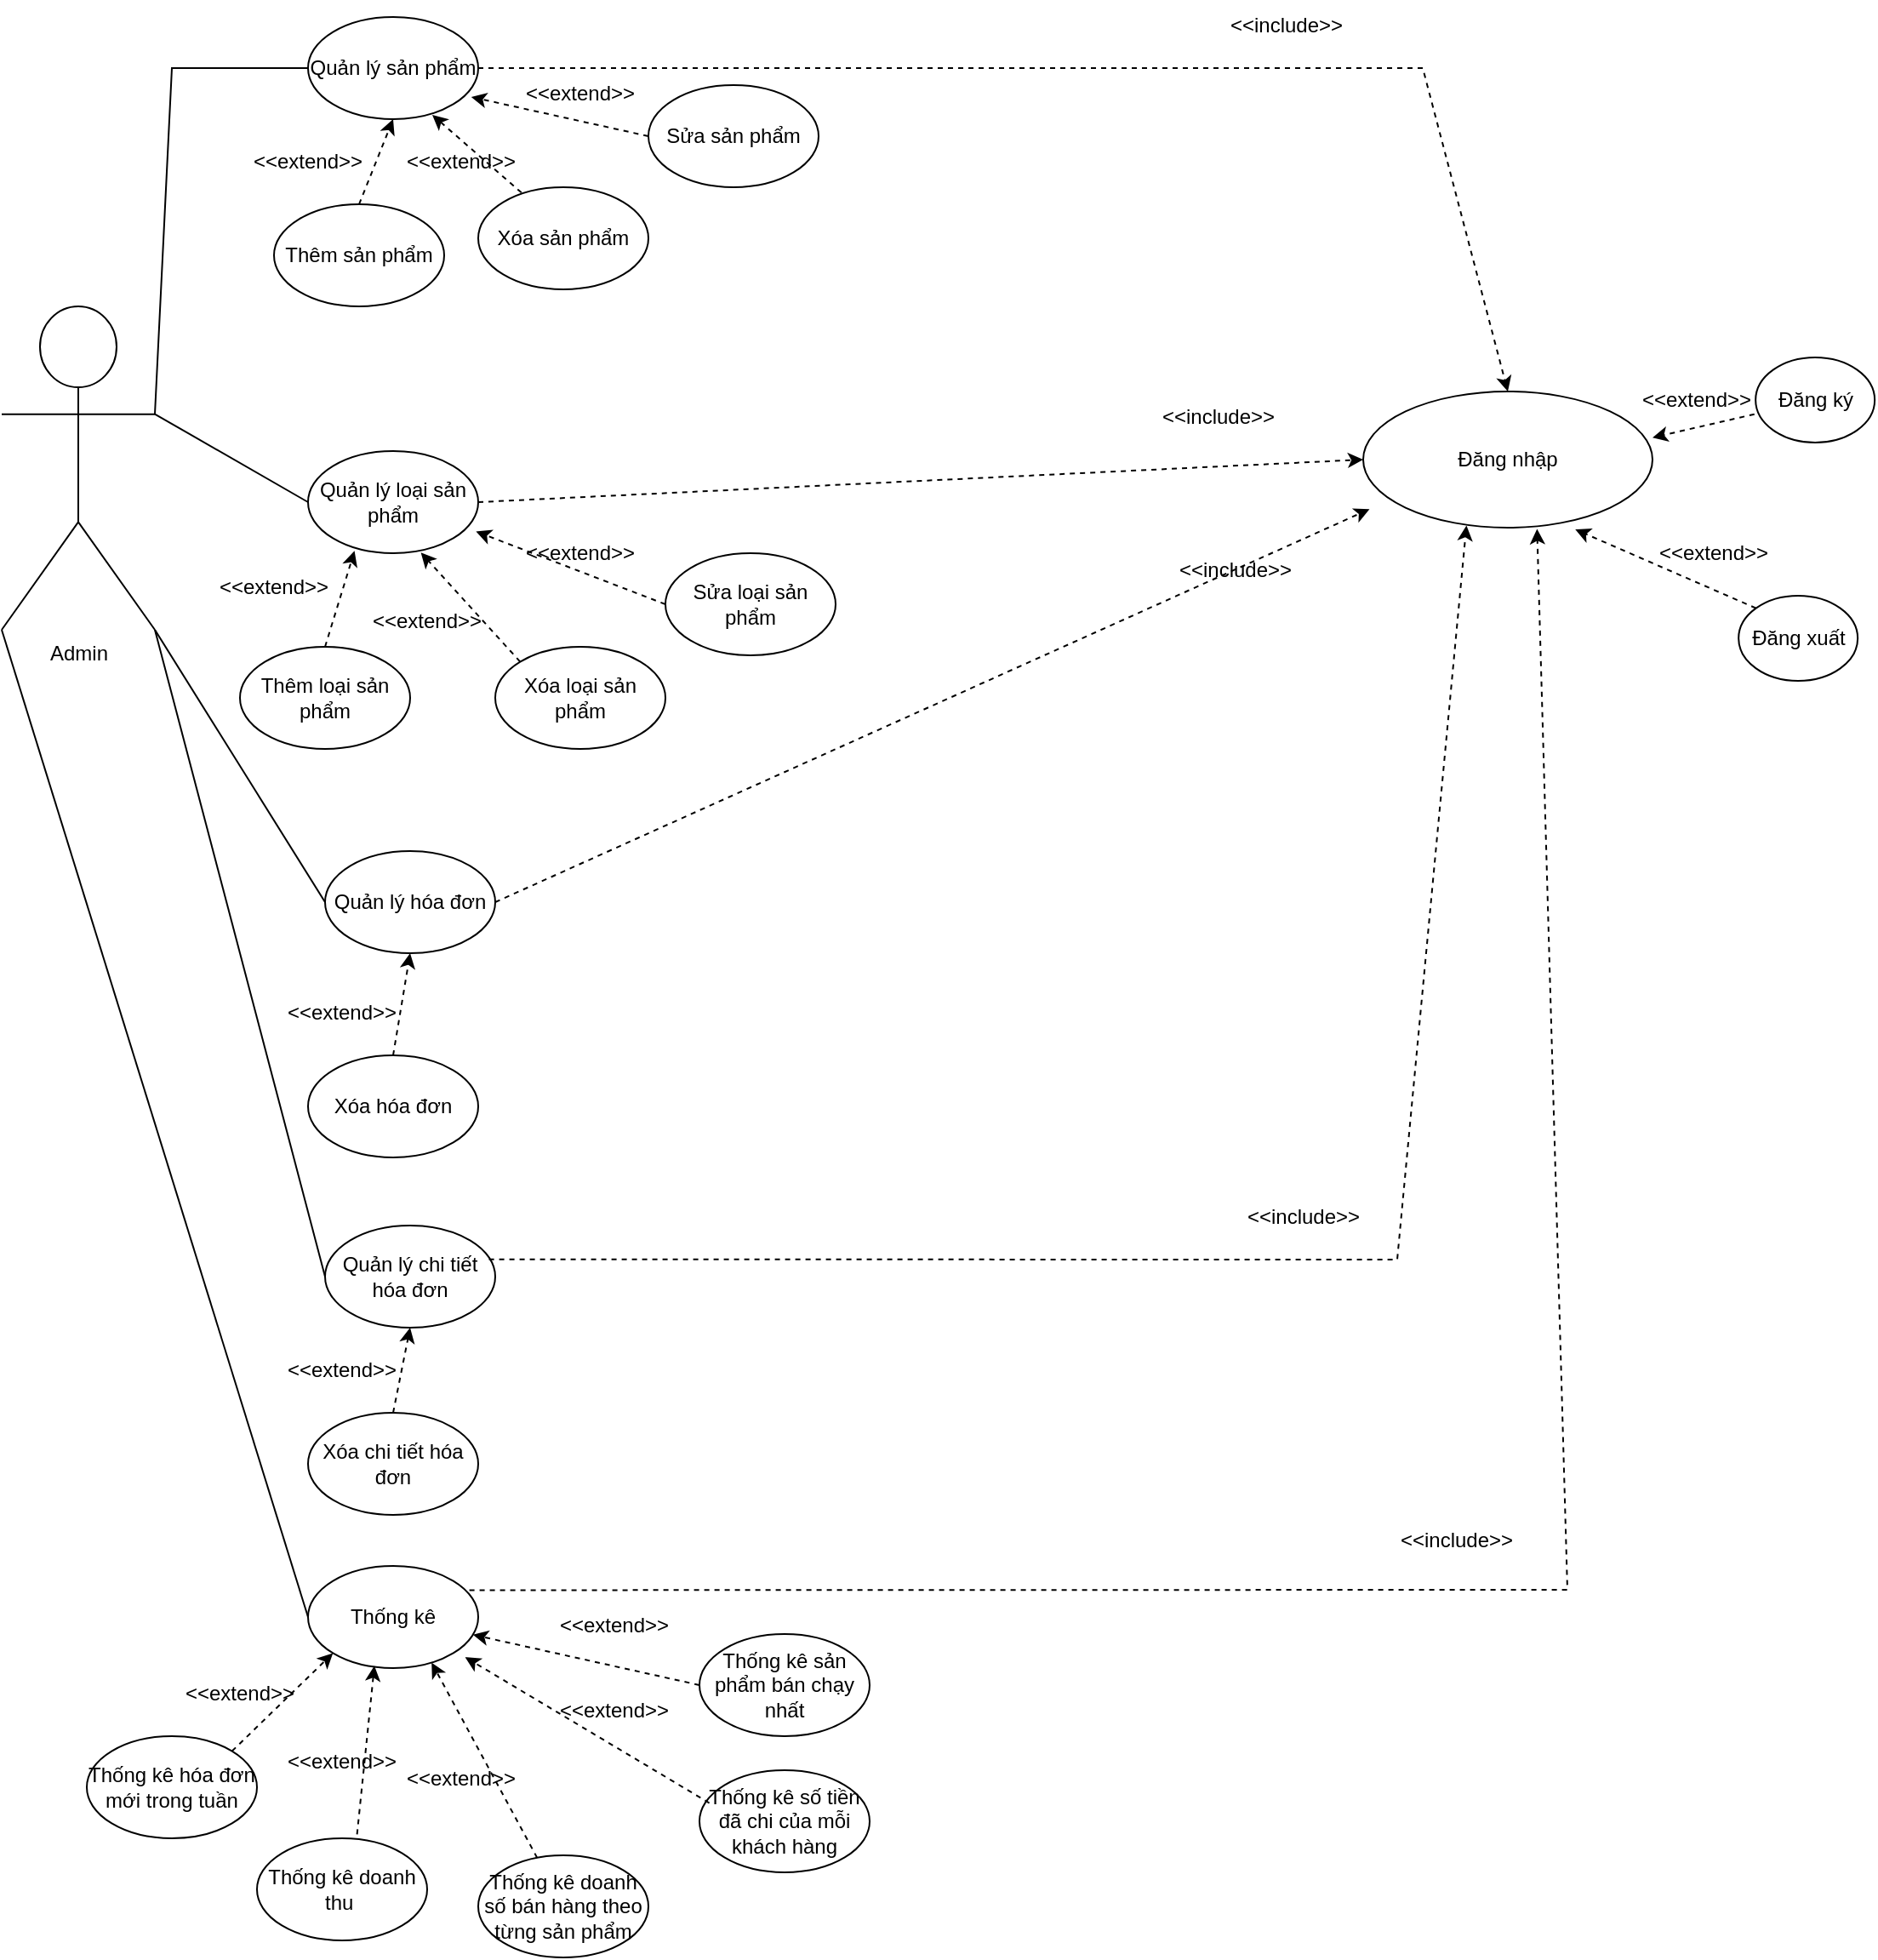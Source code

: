 <mxfile version="16.0.2" type="github" pages="2">
  <diagram id="HaQmwH3HXjexHFU-qfym" name="Admin">
    <mxGraphModel dx="782" dy="436" grid="1" gridSize="10" guides="1" tooltips="1" connect="1" arrows="1" fold="1" page="1" pageScale="1" pageWidth="827" pageHeight="1169" math="0" shadow="0">
      <root>
        <mxCell id="0" />
        <mxCell id="1" parent="0" />
        <mxCell id="ao6rB8ugTIcEQw6BeuBa-1" value="Admin" style="shape=umlActor;verticalLabelPosition=bottom;verticalAlign=top;html=1;outlineConnect=0;" vertex="1" parent="1">
          <mxGeometry x="10" y="220" width="90" height="190" as="geometry" />
        </mxCell>
        <mxCell id="ao6rB8ugTIcEQw6BeuBa-2" value="Quản lý sản phẩm" style="ellipse;whiteSpace=wrap;html=1;" vertex="1" parent="1">
          <mxGeometry x="190" y="50" width="100" height="60" as="geometry" />
        </mxCell>
        <mxCell id="ao6rB8ugTIcEQw6BeuBa-3" value="Thêm sản phẩm" style="ellipse;whiteSpace=wrap;html=1;" vertex="1" parent="1">
          <mxGeometry x="170" y="160" width="100" height="60" as="geometry" />
        </mxCell>
        <mxCell id="ao6rB8ugTIcEQw6BeuBa-4" value="Xóa sản phẩm" style="ellipse;whiteSpace=wrap;html=1;" vertex="1" parent="1">
          <mxGeometry x="290" y="150" width="100" height="60" as="geometry" />
        </mxCell>
        <mxCell id="ao6rB8ugTIcEQw6BeuBa-5" value="Sửa sản phẩm" style="ellipse;whiteSpace=wrap;html=1;" vertex="1" parent="1">
          <mxGeometry x="390" y="90" width="100" height="60" as="geometry" />
        </mxCell>
        <mxCell id="ao6rB8ugTIcEQw6BeuBa-6" value="" style="endArrow=classic;html=1;rounded=0;dashed=1;entryX=0.5;entryY=1;entryDx=0;entryDy=0;exitX=0.5;exitY=0;exitDx=0;exitDy=0;" edge="1" parent="1" source="ao6rB8ugTIcEQw6BeuBa-3" target="ao6rB8ugTIcEQw6BeuBa-2">
          <mxGeometry width="50" height="50" relative="1" as="geometry">
            <mxPoint x="500" y="230" as="sourcePoint" />
            <mxPoint x="550" y="180" as="targetPoint" />
          </mxGeometry>
        </mxCell>
        <mxCell id="ao6rB8ugTIcEQw6BeuBa-7" value="" style="endArrow=classic;html=1;rounded=0;dashed=1;entryX=0.73;entryY=0.958;entryDx=0;entryDy=0;exitX=0.254;exitY=0.053;exitDx=0;exitDy=0;entryPerimeter=0;exitPerimeter=0;" edge="1" parent="1" source="ao6rB8ugTIcEQw6BeuBa-4" target="ao6rB8ugTIcEQw6BeuBa-2">
          <mxGeometry width="50" height="50" relative="1" as="geometry">
            <mxPoint x="230" y="170.0" as="sourcePoint" />
            <mxPoint x="250" y="120.0" as="targetPoint" />
          </mxGeometry>
        </mxCell>
        <mxCell id="ao6rB8ugTIcEQw6BeuBa-8" value="" style="endArrow=classic;html=1;rounded=0;dashed=1;entryX=0.959;entryY=0.783;entryDx=0;entryDy=0;exitX=0;exitY=0.5;exitDx=0;exitDy=0;entryPerimeter=0;" edge="1" parent="1" source="ao6rB8ugTIcEQw6BeuBa-5" target="ao6rB8ugTIcEQw6BeuBa-2">
          <mxGeometry width="50" height="50" relative="1" as="geometry">
            <mxPoint x="325.4" y="163.18" as="sourcePoint" />
            <mxPoint x="273" y="117.48" as="targetPoint" />
          </mxGeometry>
        </mxCell>
        <mxCell id="ao6rB8ugTIcEQw6BeuBa-9" value="&amp;lt;&amp;lt;extend&amp;gt;&amp;gt;" style="text;html=1;strokeColor=none;fillColor=none;align=center;verticalAlign=middle;whiteSpace=wrap;rounded=0;" vertex="1" parent="1">
          <mxGeometry x="160" y="120" width="60" height="30" as="geometry" />
        </mxCell>
        <mxCell id="ao6rB8ugTIcEQw6BeuBa-10" value="&amp;lt;&amp;lt;extend&amp;gt;&amp;gt;" style="text;html=1;strokeColor=none;fillColor=none;align=center;verticalAlign=middle;whiteSpace=wrap;rounded=0;" vertex="1" parent="1">
          <mxGeometry x="250" y="120" width="60" height="30" as="geometry" />
        </mxCell>
        <mxCell id="ao6rB8ugTIcEQw6BeuBa-11" value="&amp;lt;&amp;lt;extend&amp;gt;&amp;gt;" style="text;html=1;strokeColor=none;fillColor=none;align=center;verticalAlign=middle;whiteSpace=wrap;rounded=0;" vertex="1" parent="1">
          <mxGeometry x="320" y="80" width="60" height="30" as="geometry" />
        </mxCell>
        <mxCell id="ao6rB8ugTIcEQw6BeuBa-12" value="Đăng nhập" style="ellipse;whiteSpace=wrap;html=1;" vertex="1" parent="1">
          <mxGeometry x="810" y="270" width="170" height="80" as="geometry" />
        </mxCell>
        <mxCell id="ao6rB8ugTIcEQw6BeuBa-13" value="Đăng ký" style="ellipse;whiteSpace=wrap;html=1;" vertex="1" parent="1">
          <mxGeometry x="1040.58" y="250" width="70" height="50" as="geometry" />
        </mxCell>
        <mxCell id="ao6rB8ugTIcEQw6BeuBa-14" value="" style="endArrow=classic;html=1;rounded=0;dashed=1;entryX=1;entryY=0;entryDx=0;entryDy=0;exitX=-0.01;exitY=0.667;exitDx=0;exitDy=0;exitPerimeter=0;" edge="1" parent="1" source="ao6rB8ugTIcEQw6BeuBa-13">
          <mxGeometry width="50" height="50" relative="1" as="geometry">
            <mxPoint x="1170.58" y="440" as="sourcePoint" />
            <mxPoint x="980.001" y="297.091" as="targetPoint" />
          </mxGeometry>
        </mxCell>
        <mxCell id="ao6rB8ugTIcEQw6BeuBa-15" value="&amp;lt;&amp;lt;extend&amp;gt;&amp;gt;" style="text;html=1;strokeColor=none;fillColor=none;align=center;verticalAlign=middle;whiteSpace=wrap;rounded=0;" vertex="1" parent="1">
          <mxGeometry x="980.58" y="260" width="50" height="30" as="geometry" />
        </mxCell>
        <mxCell id="ao6rB8ugTIcEQw6BeuBa-16" value="Đăng xuất" style="ellipse;whiteSpace=wrap;html=1;" vertex="1" parent="1">
          <mxGeometry x="1030.58" y="390" width="70" height="50" as="geometry" />
        </mxCell>
        <mxCell id="ao6rB8ugTIcEQw6BeuBa-17" value="" style="endArrow=classic;html=1;rounded=0;dashed=1;exitX=0;exitY=0;exitDx=0;exitDy=0;entryX=0.733;entryY=1.013;entryDx=0;entryDy=0;entryPerimeter=0;" edge="1" parent="1" source="ao6rB8ugTIcEQw6BeuBa-16" target="ao6rB8ugTIcEQw6BeuBa-12">
          <mxGeometry width="50" height="50" relative="1" as="geometry">
            <mxPoint x="520" y="290" as="sourcePoint" />
            <mxPoint x="570" y="240" as="targetPoint" />
          </mxGeometry>
        </mxCell>
        <mxCell id="ao6rB8ugTIcEQw6BeuBa-18" value="&amp;lt;&amp;lt;extend&amp;gt;&amp;gt;" style="text;html=1;strokeColor=none;fillColor=none;align=center;verticalAlign=middle;whiteSpace=wrap;rounded=0;" vertex="1" parent="1">
          <mxGeometry x="990.58" y="350" width="50" height="30" as="geometry" />
        </mxCell>
        <mxCell id="ao6rB8ugTIcEQw6BeuBa-19" value="" style="endArrow=none;html=1;rounded=0;exitX=1;exitY=0.333;exitDx=0;exitDy=0;exitPerimeter=0;entryX=0;entryY=0.5;entryDx=0;entryDy=0;" edge="1" parent="1" source="ao6rB8ugTIcEQw6BeuBa-1" target="ao6rB8ugTIcEQw6BeuBa-2">
          <mxGeometry width="50" height="50" relative="1" as="geometry">
            <mxPoint x="500" y="230" as="sourcePoint" />
            <mxPoint x="550" y="180" as="targetPoint" />
            <Array as="points">
              <mxPoint x="110" y="80" />
            </Array>
          </mxGeometry>
        </mxCell>
        <mxCell id="ao6rB8ugTIcEQw6BeuBa-20" value="" style="endArrow=classic;html=1;rounded=0;entryX=0.5;entryY=0;entryDx=0;entryDy=0;exitX=1;exitY=0.5;exitDx=0;exitDy=0;dashed=1;" edge="1" parent="1" source="ao6rB8ugTIcEQw6BeuBa-2" target="ao6rB8ugTIcEQw6BeuBa-12">
          <mxGeometry width="50" height="50" relative="1" as="geometry">
            <mxPoint x="500" y="230" as="sourcePoint" />
            <mxPoint x="550" y="180" as="targetPoint" />
            <Array as="points">
              <mxPoint x="845" y="80" />
            </Array>
          </mxGeometry>
        </mxCell>
        <mxCell id="ao6rB8ugTIcEQw6BeuBa-21" value="&amp;lt;&amp;lt;include&amp;gt;&amp;gt;" style="text;html=1;strokeColor=none;fillColor=none;align=center;verticalAlign=middle;whiteSpace=wrap;rounded=0;" vertex="1" parent="1">
          <mxGeometry x="740" y="40" width="50" height="30" as="geometry" />
        </mxCell>
        <mxCell id="ao6rB8ugTIcEQw6BeuBa-22" value="Quản lý loại sản phẩm" style="ellipse;whiteSpace=wrap;html=1;" vertex="1" parent="1">
          <mxGeometry x="190" y="305" width="100" height="60" as="geometry" />
        </mxCell>
        <mxCell id="ao6rB8ugTIcEQw6BeuBa-23" value="Thêm loại sản phẩm" style="ellipse;whiteSpace=wrap;html=1;" vertex="1" parent="1">
          <mxGeometry x="150" y="420" width="100" height="60" as="geometry" />
        </mxCell>
        <mxCell id="ao6rB8ugTIcEQw6BeuBa-24" value="Xóa loại sản phẩm" style="ellipse;whiteSpace=wrap;html=1;" vertex="1" parent="1">
          <mxGeometry x="300" y="420" width="100" height="60" as="geometry" />
        </mxCell>
        <mxCell id="ao6rB8ugTIcEQw6BeuBa-25" value="Sửa loại sản phẩm" style="ellipse;whiteSpace=wrap;html=1;" vertex="1" parent="1">
          <mxGeometry x="400" y="365" width="100" height="60" as="geometry" />
        </mxCell>
        <mxCell id="ao6rB8ugTIcEQw6BeuBa-26" value="" style="endArrow=classic;html=1;rounded=0;dashed=1;entryX=0.273;entryY=0.978;entryDx=0;entryDy=0;exitX=0.5;exitY=0;exitDx=0;exitDy=0;entryPerimeter=0;" edge="1" parent="1" source="ao6rB8ugTIcEQw6BeuBa-23" target="ao6rB8ugTIcEQw6BeuBa-22">
          <mxGeometry width="50" height="50" relative="1" as="geometry">
            <mxPoint x="230" y="170.0" as="sourcePoint" />
            <mxPoint x="250" y="120.0" as="targetPoint" />
          </mxGeometry>
        </mxCell>
        <mxCell id="ao6rB8ugTIcEQw6BeuBa-27" value="" style="endArrow=classic;html=1;rounded=0;dashed=1;entryX=0.663;entryY=0.994;entryDx=0;entryDy=0;exitX=0;exitY=0;exitDx=0;exitDy=0;entryPerimeter=0;" edge="1" parent="1" source="ao6rB8ugTIcEQw6BeuBa-24" target="ao6rB8ugTIcEQw6BeuBa-22">
          <mxGeometry width="50" height="50" relative="1" as="geometry">
            <mxPoint x="210" y="430" as="sourcePoint" />
            <mxPoint x="227.3" y="373.68" as="targetPoint" />
          </mxGeometry>
        </mxCell>
        <mxCell id="ao6rB8ugTIcEQw6BeuBa-28" value="" style="endArrow=classic;html=1;rounded=0;dashed=1;entryX=0.987;entryY=0.787;entryDx=0;entryDy=0;exitX=0;exitY=0.5;exitDx=0;exitDy=0;entryPerimeter=0;" edge="1" parent="1" source="ao6rB8ugTIcEQw6BeuBa-25" target="ao6rB8ugTIcEQw6BeuBa-22">
          <mxGeometry width="50" height="50" relative="1" as="geometry">
            <mxPoint x="324.645" y="438.787" as="sourcePoint" />
            <mxPoint x="266.3" y="374.64" as="targetPoint" />
          </mxGeometry>
        </mxCell>
        <mxCell id="ao6rB8ugTIcEQw6BeuBa-29" value="&amp;lt;&amp;lt;extend&amp;gt;&amp;gt;" style="text;html=1;strokeColor=none;fillColor=none;align=center;verticalAlign=middle;whiteSpace=wrap;rounded=0;" vertex="1" parent="1">
          <mxGeometry x="140" y="370" width="60" height="30" as="geometry" />
        </mxCell>
        <mxCell id="ao6rB8ugTIcEQw6BeuBa-30" value="&amp;lt;&amp;lt;extend&amp;gt;&amp;gt;" style="text;html=1;strokeColor=none;fillColor=none;align=center;verticalAlign=middle;whiteSpace=wrap;rounded=0;" vertex="1" parent="1">
          <mxGeometry x="230" y="390" width="60" height="30" as="geometry" />
        </mxCell>
        <mxCell id="ao6rB8ugTIcEQw6BeuBa-31" value="&amp;lt;&amp;lt;extend&amp;gt;&amp;gt;" style="text;html=1;strokeColor=none;fillColor=none;align=center;verticalAlign=middle;whiteSpace=wrap;rounded=0;" vertex="1" parent="1">
          <mxGeometry x="320" y="350" width="60" height="30" as="geometry" />
        </mxCell>
        <mxCell id="ao6rB8ugTIcEQw6BeuBa-32" value="" style="endArrow=none;html=1;rounded=0;exitX=1;exitY=0.333;exitDx=0;exitDy=0;exitPerimeter=0;entryX=0;entryY=0.5;entryDx=0;entryDy=0;" edge="1" parent="1" source="ao6rB8ugTIcEQw6BeuBa-1" target="ao6rB8ugTIcEQw6BeuBa-22">
          <mxGeometry width="50" height="50" relative="1" as="geometry">
            <mxPoint x="500" y="320" as="sourcePoint" />
            <mxPoint x="550" y="270" as="targetPoint" />
          </mxGeometry>
        </mxCell>
        <mxCell id="ao6rB8ugTIcEQw6BeuBa-33" value="" style="endArrow=classic;html=1;rounded=0;exitX=1;exitY=0.5;exitDx=0;exitDy=0;entryX=0;entryY=0.5;entryDx=0;entryDy=0;dashed=1;" edge="1" parent="1" source="ao6rB8ugTIcEQw6BeuBa-22" target="ao6rB8ugTIcEQw6BeuBa-12">
          <mxGeometry width="50" height="50" relative="1" as="geometry">
            <mxPoint x="500" y="320" as="sourcePoint" />
            <mxPoint x="550" y="270" as="targetPoint" />
          </mxGeometry>
        </mxCell>
        <mxCell id="ao6rB8ugTIcEQw6BeuBa-34" value="&amp;lt;&amp;lt;include&amp;gt;&amp;gt;" style="text;html=1;strokeColor=none;fillColor=none;align=center;verticalAlign=middle;whiteSpace=wrap;rounded=0;" vertex="1" parent="1">
          <mxGeometry x="700" y="270" width="50" height="30" as="geometry" />
        </mxCell>
        <mxCell id="ao6rB8ugTIcEQw6BeuBa-35" value="Quản lý hóa đơn" style="ellipse;whiteSpace=wrap;html=1;" vertex="1" parent="1">
          <mxGeometry x="200" y="540" width="100" height="60" as="geometry" />
        </mxCell>
        <mxCell id="ao6rB8ugTIcEQw6BeuBa-36" value="Xóa hóa đơn" style="ellipse;whiteSpace=wrap;html=1;" vertex="1" parent="1">
          <mxGeometry x="190" y="660" width="100" height="60" as="geometry" />
        </mxCell>
        <mxCell id="ao6rB8ugTIcEQw6BeuBa-37" value="" style="endArrow=classic;html=1;rounded=0;dashed=1;exitX=0.5;exitY=0;exitDx=0;exitDy=0;entryX=0.5;entryY=1;entryDx=0;entryDy=0;" edge="1" parent="1" source="ao6rB8ugTIcEQw6BeuBa-36" target="ao6rB8ugTIcEQw6BeuBa-35">
          <mxGeometry width="50" height="50" relative="1" as="geometry">
            <mxPoint x="500" y="520" as="sourcePoint" />
            <mxPoint x="550" y="470" as="targetPoint" />
          </mxGeometry>
        </mxCell>
        <mxCell id="ao6rB8ugTIcEQw6BeuBa-38" value="&amp;lt;&amp;lt;extend&amp;gt;&amp;gt;" style="text;html=1;strokeColor=none;fillColor=none;align=center;verticalAlign=middle;whiteSpace=wrap;rounded=0;" vertex="1" parent="1">
          <mxGeometry x="180" y="620" width="60" height="30" as="geometry" />
        </mxCell>
        <mxCell id="ao6rB8ugTIcEQw6BeuBa-39" value="" style="endArrow=none;html=1;rounded=0;exitX=1;exitY=1;exitDx=0;exitDy=0;exitPerimeter=0;entryX=0;entryY=0.5;entryDx=0;entryDy=0;" edge="1" parent="1" source="ao6rB8ugTIcEQw6BeuBa-1" target="ao6rB8ugTIcEQw6BeuBa-35">
          <mxGeometry width="50" height="50" relative="1" as="geometry">
            <mxPoint x="500" y="520" as="sourcePoint" />
            <mxPoint x="550" y="470" as="targetPoint" />
          </mxGeometry>
        </mxCell>
        <mxCell id="ao6rB8ugTIcEQw6BeuBa-40" value="" style="endArrow=classic;html=1;rounded=0;exitX=1;exitY=0.5;exitDx=0;exitDy=0;entryX=0.022;entryY=0.864;entryDx=0;entryDy=0;entryPerimeter=0;dashed=1;" edge="1" parent="1" source="ao6rB8ugTIcEQw6BeuBa-35" target="ao6rB8ugTIcEQw6BeuBa-12">
          <mxGeometry width="50" height="50" relative="1" as="geometry">
            <mxPoint x="500" y="520" as="sourcePoint" />
            <mxPoint x="550" y="470" as="targetPoint" />
          </mxGeometry>
        </mxCell>
        <mxCell id="ao6rB8ugTIcEQw6BeuBa-41" value="&amp;lt;&amp;lt;include&amp;gt;&amp;gt;" style="text;html=1;strokeColor=none;fillColor=none;align=center;verticalAlign=middle;whiteSpace=wrap;rounded=0;" vertex="1" parent="1">
          <mxGeometry x="710" y="360" width="50" height="30" as="geometry" />
        </mxCell>
        <mxCell id="ao6rB8ugTIcEQw6BeuBa-42" value="Quản lý chi tiết hóa đơn" style="ellipse;whiteSpace=wrap;html=1;" vertex="1" parent="1">
          <mxGeometry x="200" y="760" width="100" height="60" as="geometry" />
        </mxCell>
        <mxCell id="ao6rB8ugTIcEQw6BeuBa-43" value="Xóa chi tiết hóa đơn" style="ellipse;whiteSpace=wrap;html=1;" vertex="1" parent="1">
          <mxGeometry x="190" y="870" width="100" height="60" as="geometry" />
        </mxCell>
        <mxCell id="ao6rB8ugTIcEQw6BeuBa-44" value="&amp;lt;&amp;lt;extend&amp;gt;&amp;gt;" style="text;html=1;strokeColor=none;fillColor=none;align=center;verticalAlign=middle;whiteSpace=wrap;rounded=0;" vertex="1" parent="1">
          <mxGeometry x="180" y="830" width="60" height="30" as="geometry" />
        </mxCell>
        <mxCell id="ao6rB8ugTIcEQw6BeuBa-45" value="" style="endArrow=classic;html=1;rounded=0;dashed=1;exitX=0.5;exitY=0;exitDx=0;exitDy=0;entryX=0.5;entryY=1;entryDx=0;entryDy=0;" edge="1" parent="1" source="ao6rB8ugTIcEQw6BeuBa-43" target="ao6rB8ugTIcEQw6BeuBa-42">
          <mxGeometry width="50" height="50" relative="1" as="geometry">
            <mxPoint x="250" y="670" as="sourcePoint" />
            <mxPoint x="260" y="610" as="targetPoint" />
          </mxGeometry>
        </mxCell>
        <mxCell id="ao6rB8ugTIcEQw6BeuBa-46" value="" style="endArrow=classic;html=1;rounded=0;dashed=1;exitX=0.963;exitY=0.331;exitDx=0;exitDy=0;exitPerimeter=0;entryX=0.357;entryY=0.984;entryDx=0;entryDy=0;entryPerimeter=0;" edge="1" parent="1" source="ao6rB8ugTIcEQw6BeuBa-42" target="ao6rB8ugTIcEQw6BeuBa-12">
          <mxGeometry width="50" height="50" relative="1" as="geometry">
            <mxPoint x="390" y="710" as="sourcePoint" />
            <mxPoint x="440" y="660" as="targetPoint" />
            <Array as="points">
              <mxPoint x="830" y="780" />
            </Array>
          </mxGeometry>
        </mxCell>
        <mxCell id="ao6rB8ugTIcEQw6BeuBa-47" value="&amp;lt;&amp;lt;include&amp;gt;&amp;gt;" style="text;html=1;strokeColor=none;fillColor=none;align=center;verticalAlign=middle;whiteSpace=wrap;rounded=0;" vertex="1" parent="1">
          <mxGeometry x="840" y="930" width="50" height="30" as="geometry" />
        </mxCell>
        <mxCell id="ao6rB8ugTIcEQw6BeuBa-48" value="" style="endArrow=none;html=1;rounded=0;entryX=1;entryY=1;entryDx=0;entryDy=0;entryPerimeter=0;exitX=0;exitY=0.5;exitDx=0;exitDy=0;" edge="1" parent="1" source="ao6rB8ugTIcEQw6BeuBa-42" target="ao6rB8ugTIcEQw6BeuBa-1">
          <mxGeometry width="50" height="50" relative="1" as="geometry">
            <mxPoint x="220" y="640" as="sourcePoint" />
            <mxPoint x="270" y="590" as="targetPoint" />
          </mxGeometry>
        </mxCell>
        <mxCell id="ao6rB8ugTIcEQw6BeuBa-49" value="Thống kê" style="ellipse;whiteSpace=wrap;html=1;" vertex="1" parent="1">
          <mxGeometry x="190" y="960" width="100" height="60" as="geometry" />
        </mxCell>
        <mxCell id="ao6rB8ugTIcEQw6BeuBa-50" value="" style="endArrow=none;html=1;rounded=0;entryX=0;entryY=1;entryDx=0;entryDy=0;entryPerimeter=0;exitX=0;exitY=0.5;exitDx=0;exitDy=0;" edge="1" parent="1" source="ao6rB8ugTIcEQw6BeuBa-49" target="ao6rB8ugTIcEQw6BeuBa-1">
          <mxGeometry width="50" height="50" relative="1" as="geometry">
            <mxPoint x="510" y="730" as="sourcePoint" />
            <mxPoint x="560" y="680" as="targetPoint" />
          </mxGeometry>
        </mxCell>
        <mxCell id="ao6rB8ugTIcEQw6BeuBa-51" value="Thống kê hóa đơn mới trong tuần" style="ellipse;whiteSpace=wrap;html=1;" vertex="1" parent="1">
          <mxGeometry x="60" y="1060" width="100" height="60" as="geometry" />
        </mxCell>
        <mxCell id="ao6rB8ugTIcEQw6BeuBa-52" value="Thống kê doanh thu&amp;nbsp;" style="ellipse;whiteSpace=wrap;html=1;" vertex="1" parent="1">
          <mxGeometry x="160" y="1120" width="100" height="60" as="geometry" />
        </mxCell>
        <mxCell id="ao6rB8ugTIcEQw6BeuBa-53" value="Thống kê doanh số bán hàng theo từng sản phẩm" style="ellipse;whiteSpace=wrap;html=1;" vertex="1" parent="1">
          <mxGeometry x="290" y="1130" width="100" height="60" as="geometry" />
        </mxCell>
        <mxCell id="ao6rB8ugTIcEQw6BeuBa-54" value="Thống kê số tiền đã chi của mỗi khách hàng" style="ellipse;whiteSpace=wrap;html=1;" vertex="1" parent="1">
          <mxGeometry x="420" y="1080" width="100" height="60" as="geometry" />
        </mxCell>
        <mxCell id="ao6rB8ugTIcEQw6BeuBa-55" value="Thống kê sản phẩm bán chạy nhất" style="ellipse;whiteSpace=wrap;html=1;" vertex="1" parent="1">
          <mxGeometry x="420" y="1000" width="100" height="60" as="geometry" />
        </mxCell>
        <mxCell id="ao6rB8ugTIcEQw6BeuBa-56" value="" style="endArrow=classic;html=1;rounded=0;exitX=0;exitY=0.5;exitDx=0;exitDy=0;dashed=1;" edge="1" parent="1" source="ao6rB8ugTIcEQw6BeuBa-55" target="ao6rB8ugTIcEQw6BeuBa-49">
          <mxGeometry width="50" height="50" relative="1" as="geometry">
            <mxPoint x="360" y="990" as="sourcePoint" />
            <mxPoint x="410" y="940" as="targetPoint" />
          </mxGeometry>
        </mxCell>
        <mxCell id="ao6rB8ugTIcEQw6BeuBa-57" value="" style="endArrow=classic;html=1;rounded=0;exitX=0.058;exitY=0.321;exitDx=0;exitDy=0;dashed=1;exitPerimeter=0;entryX=0.923;entryY=0.893;entryDx=0;entryDy=0;entryPerimeter=0;" edge="1" parent="1" source="ao6rB8ugTIcEQw6BeuBa-54" target="ao6rB8ugTIcEQw6BeuBa-49">
          <mxGeometry width="50" height="50" relative="1" as="geometry">
            <mxPoint x="430" y="1040" as="sourcePoint" />
            <mxPoint x="296.887" y="1010.419" as="targetPoint" />
          </mxGeometry>
        </mxCell>
        <mxCell id="ao6rB8ugTIcEQw6BeuBa-58" value="" style="endArrow=classic;html=1;rounded=0;dashed=1;entryX=0.726;entryY=0.946;entryDx=0;entryDy=0;entryPerimeter=0;" edge="1" parent="1" source="ao6rB8ugTIcEQw6BeuBa-53" target="ao6rB8ugTIcEQw6BeuBa-49">
          <mxGeometry width="50" height="50" relative="1" as="geometry">
            <mxPoint x="435.8" y="1109.26" as="sourcePoint" />
            <mxPoint x="292.3" y="1023.58" as="targetPoint" />
          </mxGeometry>
        </mxCell>
        <mxCell id="ao6rB8ugTIcEQw6BeuBa-59" value="" style="endArrow=classic;html=1;rounded=0;dashed=1;entryX=0.39;entryY=0.978;entryDx=0;entryDy=0;entryPerimeter=0;exitX=0.588;exitY=-0.038;exitDx=0;exitDy=0;exitPerimeter=0;" edge="1" parent="1" source="ao6rB8ugTIcEQw6BeuBa-52" target="ao6rB8ugTIcEQw6BeuBa-49">
          <mxGeometry width="50" height="50" relative="1" as="geometry">
            <mxPoint x="334.589" y="1141.461" as="sourcePoint" />
            <mxPoint x="272.6" y="1026.76" as="targetPoint" />
          </mxGeometry>
        </mxCell>
        <mxCell id="ao6rB8ugTIcEQw6BeuBa-60" value="" style="endArrow=classic;html=1;rounded=0;dashed=1;entryX=0;entryY=1;entryDx=0;entryDy=0;exitX=1;exitY=0;exitDx=0;exitDy=0;" edge="1" parent="1" source="ao6rB8ugTIcEQw6BeuBa-51" target="ao6rB8ugTIcEQw6BeuBa-49">
          <mxGeometry width="50" height="50" relative="1" as="geometry">
            <mxPoint x="228.8" y="1127.72" as="sourcePoint" />
            <mxPoint x="239" y="1028.68" as="targetPoint" />
          </mxGeometry>
        </mxCell>
        <mxCell id="ao6rB8ugTIcEQw6BeuBa-61" value="&amp;lt;&amp;lt;extend&amp;gt;&amp;gt;" style="text;html=1;strokeColor=none;fillColor=none;align=center;verticalAlign=middle;whiteSpace=wrap;rounded=0;" vertex="1" parent="1">
          <mxGeometry x="340" y="980" width="60" height="30" as="geometry" />
        </mxCell>
        <mxCell id="ao6rB8ugTIcEQw6BeuBa-62" value="&amp;lt;&amp;lt;extend&amp;gt;&amp;gt;" style="text;html=1;strokeColor=none;fillColor=none;align=center;verticalAlign=middle;whiteSpace=wrap;rounded=0;" vertex="1" parent="1">
          <mxGeometry x="340" y="1030" width="60" height="30" as="geometry" />
        </mxCell>
        <mxCell id="ao6rB8ugTIcEQw6BeuBa-63" value="&amp;lt;&amp;lt;extend&amp;gt;&amp;gt;" style="text;html=1;strokeColor=none;fillColor=none;align=center;verticalAlign=middle;whiteSpace=wrap;rounded=0;" vertex="1" parent="1">
          <mxGeometry x="250" y="1070" width="60" height="30" as="geometry" />
        </mxCell>
        <mxCell id="ao6rB8ugTIcEQw6BeuBa-64" value="&amp;lt;&amp;lt;extend&amp;gt;&amp;gt;" style="text;html=1;strokeColor=none;fillColor=none;align=center;verticalAlign=middle;whiteSpace=wrap;rounded=0;" vertex="1" parent="1">
          <mxGeometry x="180" y="1060" width="60" height="30" as="geometry" />
        </mxCell>
        <mxCell id="ao6rB8ugTIcEQw6BeuBa-65" value="&amp;lt;&amp;lt;extend&amp;gt;&amp;gt;" style="text;html=1;strokeColor=none;fillColor=none;align=center;verticalAlign=middle;whiteSpace=wrap;rounded=0;" vertex="1" parent="1">
          <mxGeometry x="120" y="1020" width="60" height="30" as="geometry" />
        </mxCell>
        <mxCell id="ao6rB8ugTIcEQw6BeuBa-66" value="" style="endArrow=classic;html=1;rounded=0;dashed=1;exitX=0.948;exitY=0.237;exitDx=0;exitDy=0;exitPerimeter=0;entryX=0.601;entryY=1.009;entryDx=0;entryDy=0;entryPerimeter=0;" edge="1" parent="1" source="ao6rB8ugTIcEQw6BeuBa-49" target="ao6rB8ugTIcEQw6BeuBa-12">
          <mxGeometry width="50" height="50" relative="1" as="geometry">
            <mxPoint x="360" y="1080" as="sourcePoint" />
            <mxPoint x="410" y="1030" as="targetPoint" />
            <Array as="points">
              <mxPoint x="930" y="974" />
            </Array>
          </mxGeometry>
        </mxCell>
        <mxCell id="ao6rB8ugTIcEQw6BeuBa-67" value="&amp;lt;&amp;lt;include&amp;gt;&amp;gt;" style="text;html=1;strokeColor=none;fillColor=none;align=center;verticalAlign=middle;whiteSpace=wrap;rounded=0;" vertex="1" parent="1">
          <mxGeometry x="750" y="740" width="50" height="30" as="geometry" />
        </mxCell>
      </root>
    </mxGraphModel>
  </diagram>
  <diagram id="tFsubV8nG7XR1WXdBprO" name="User">
    <mxGraphModel dx="782" dy="436" grid="1" gridSize="10" guides="1" tooltips="1" connect="1" arrows="1" fold="1" page="1" pageScale="1" pageWidth="827" pageHeight="1169" math="0" shadow="0">
      <root>
        <mxCell id="M_7yzRCeP24yzsqzJ35s-0" />
        <mxCell id="M_7yzRCeP24yzsqzJ35s-1" parent="M_7yzRCeP24yzsqzJ35s-0" />
        <mxCell id="M_7yzRCeP24yzsqzJ35s-2" value="User" style="shape=umlActor;verticalLabelPosition=bottom;verticalAlign=top;html=1;outlineConnect=0;" vertex="1" parent="M_7yzRCeP24yzsqzJ35s-1">
          <mxGeometry x="20" y="210" width="50" height="160" as="geometry" />
        </mxCell>
        <mxCell id="M_7yzRCeP24yzsqzJ35s-3" value="Đăng nhập" style="ellipse;whiteSpace=wrap;html=1;" vertex="1" parent="M_7yzRCeP24yzsqzJ35s-1">
          <mxGeometry x="810" y="270" width="70" height="50" as="geometry" />
        </mxCell>
        <mxCell id="M_7yzRCeP24yzsqzJ35s-4" value="Đăng ký" style="ellipse;whiteSpace=wrap;html=1;" vertex="1" parent="M_7yzRCeP24yzsqzJ35s-1">
          <mxGeometry x="930" y="230" width="70" height="50" as="geometry" />
        </mxCell>
        <mxCell id="M_7yzRCeP24yzsqzJ35s-5" value="" style="endArrow=classic;html=1;rounded=0;dashed=1;entryX=1;entryY=0;entryDx=0;entryDy=0;exitX=-0.01;exitY=0.667;exitDx=0;exitDy=0;exitPerimeter=0;" edge="1" parent="M_7yzRCeP24yzsqzJ35s-1" source="M_7yzRCeP24yzsqzJ35s-4" target="M_7yzRCeP24yzsqzJ35s-3">
          <mxGeometry width="50" height="50" relative="1" as="geometry">
            <mxPoint x="1060" y="420" as="sourcePoint" />
            <mxPoint x="1110" y="370" as="targetPoint" />
          </mxGeometry>
        </mxCell>
        <mxCell id="M_7yzRCeP24yzsqzJ35s-6" value="&amp;lt;&amp;lt;extend&amp;gt;&amp;gt;" style="text;html=1;strokeColor=none;fillColor=none;align=center;verticalAlign=middle;whiteSpace=wrap;rounded=0;" vertex="1" parent="M_7yzRCeP24yzsqzJ35s-1">
          <mxGeometry x="870" y="240" width="50" height="30" as="geometry" />
        </mxCell>
        <mxCell id="M_7yzRCeP24yzsqzJ35s-7" value="Tìm kiếm sản phẩm" style="ellipse;whiteSpace=wrap;html=1;" vertex="1" parent="M_7yzRCeP24yzsqzJ35s-1">
          <mxGeometry x="210" y="70" width="70" height="50" as="geometry" />
        </mxCell>
        <mxCell id="M_7yzRCeP24yzsqzJ35s-8" value="Đăng xuất" style="ellipse;whiteSpace=wrap;html=1;" vertex="1" parent="M_7yzRCeP24yzsqzJ35s-1">
          <mxGeometry x="870" y="360" width="70" height="50" as="geometry" />
        </mxCell>
        <mxCell id="M_7yzRCeP24yzsqzJ35s-9" value="" style="endArrow=classic;html=1;rounded=0;dashed=1;exitX=0;exitY=0;exitDx=0;exitDy=0;entryX=0.733;entryY=1.013;entryDx=0;entryDy=0;entryPerimeter=0;" edge="1" parent="M_7yzRCeP24yzsqzJ35s-1" source="M_7yzRCeP24yzsqzJ35s-8" target="M_7yzRCeP24yzsqzJ35s-3">
          <mxGeometry width="50" height="50" relative="1" as="geometry">
            <mxPoint x="520" y="290" as="sourcePoint" />
            <mxPoint x="570" y="240" as="targetPoint" />
          </mxGeometry>
        </mxCell>
        <mxCell id="M_7yzRCeP24yzsqzJ35s-10" value="&amp;lt;&amp;lt;extend&amp;gt;&amp;gt;" style="text;html=1;strokeColor=none;fillColor=none;align=center;verticalAlign=middle;whiteSpace=wrap;rounded=0;" vertex="1" parent="M_7yzRCeP24yzsqzJ35s-1">
          <mxGeometry x="880" y="320" width="50" height="30" as="geometry" />
        </mxCell>
        <mxCell id="M_7yzRCeP24yzsqzJ35s-11" value="Tìm kiếm cơ bản" style="ellipse;whiteSpace=wrap;html=1;" vertex="1" parent="M_7yzRCeP24yzsqzJ35s-1">
          <mxGeometry x="100" y="10" width="80" height="50" as="geometry" />
        </mxCell>
        <mxCell id="M_7yzRCeP24yzsqzJ35s-12" value="Tìm kiếm nâng cao" style="ellipse;whiteSpace=wrap;html=1;" vertex="1" parent="M_7yzRCeP24yzsqzJ35s-1">
          <mxGeometry x="300" y="10" width="70" height="50" as="geometry" />
        </mxCell>
        <mxCell id="M_7yzRCeP24yzsqzJ35s-13" value="" style="endArrow=classic;html=1;rounded=0;dashed=1;entryX=1;entryY=0;entryDx=0;entryDy=0;exitX=0;exitY=1;exitDx=0;exitDy=0;" edge="1" parent="M_7yzRCeP24yzsqzJ35s-1" source="M_7yzRCeP24yzsqzJ35s-12" target="M_7yzRCeP24yzsqzJ35s-7">
          <mxGeometry width="50" height="50" relative="1" as="geometry">
            <mxPoint x="490" y="240" as="sourcePoint" />
            <mxPoint x="540" y="190" as="targetPoint" />
          </mxGeometry>
        </mxCell>
        <mxCell id="M_7yzRCeP24yzsqzJ35s-14" value="" style="endArrow=classic;html=1;rounded=0;dashed=1;entryX=0.286;entryY=0.027;entryDx=0;entryDy=0;exitX=0.975;exitY=0.773;exitDx=0;exitDy=0;exitPerimeter=0;entryPerimeter=0;" edge="1" parent="M_7yzRCeP24yzsqzJ35s-1" source="M_7yzRCeP24yzsqzJ35s-11" target="M_7yzRCeP24yzsqzJ35s-7">
          <mxGeometry width="50" height="50" relative="1" as="geometry">
            <mxPoint x="340" y="135" as="sourcePoint" />
            <mxPoint x="279.749" y="122.678" as="targetPoint" />
          </mxGeometry>
        </mxCell>
        <mxCell id="M_7yzRCeP24yzsqzJ35s-15" value="&amp;lt;&amp;lt;extend&amp;gt;&amp;gt;" style="text;html=1;strokeColor=none;fillColor=none;align=center;verticalAlign=middle;whiteSpace=wrap;rounded=0;" vertex="1" parent="M_7yzRCeP24yzsqzJ35s-1">
          <mxGeometry x="190" y="30" width="50" height="30" as="geometry" />
        </mxCell>
        <mxCell id="M_7yzRCeP24yzsqzJ35s-16" value="&amp;lt;&amp;lt;extend&amp;gt;&amp;gt;" style="text;html=1;strokeColor=none;fillColor=none;align=center;verticalAlign=middle;whiteSpace=wrap;rounded=0;" vertex="1" parent="M_7yzRCeP24yzsqzJ35s-1">
          <mxGeometry x="250" y="40" width="50" height="30" as="geometry" />
        </mxCell>
        <mxCell id="M_7yzRCeP24yzsqzJ35s-17" value="Quản lý giỏ hàng" style="ellipse;whiteSpace=wrap;html=1;" vertex="1" parent="M_7yzRCeP24yzsqzJ35s-1">
          <mxGeometry x="200" y="140" width="70" height="50" as="geometry" />
        </mxCell>
        <mxCell id="M_7yzRCeP24yzsqzJ35s-18" value="Thêm giỏ hàng" style="ellipse;whiteSpace=wrap;html=1;" vertex="1" parent="M_7yzRCeP24yzsqzJ35s-1">
          <mxGeometry x="379" y="180" width="70" height="50" as="geometry" />
        </mxCell>
        <mxCell id="M_7yzRCeP24yzsqzJ35s-19" value="Sửa giỏ hàng" style="ellipse;whiteSpace=wrap;html=1;" vertex="1" parent="M_7yzRCeP24yzsqzJ35s-1">
          <mxGeometry x="290" y="240" width="70" height="50" as="geometry" />
        </mxCell>
        <mxCell id="M_7yzRCeP24yzsqzJ35s-20" value="Xóa giỏ hàng" style="ellipse;whiteSpace=wrap;html=1;" vertex="1" parent="M_7yzRCeP24yzsqzJ35s-1">
          <mxGeometry x="160" y="240" width="70" height="50" as="geometry" />
        </mxCell>
        <mxCell id="M_7yzRCeP24yzsqzJ35s-21" value="Xóa một sản phẩm" style="ellipse;whiteSpace=wrap;html=1;" vertex="1" parent="M_7yzRCeP24yzsqzJ35s-1">
          <mxGeometry x="110" y="320" width="80" height="50" as="geometry" />
        </mxCell>
        <mxCell id="M_7yzRCeP24yzsqzJ35s-22" value="Xóa toàn bộ" style="ellipse;whiteSpace=wrap;html=1;" vertex="1" parent="M_7yzRCeP24yzsqzJ35s-1">
          <mxGeometry x="220" y="310" width="70" height="50" as="geometry" />
        </mxCell>
        <mxCell id="M_7yzRCeP24yzsqzJ35s-23" value="" style="endArrow=classic;html=1;rounded=0;dashed=1;exitX=0;exitY=0.5;exitDx=0;exitDy=0;" edge="1" parent="M_7yzRCeP24yzsqzJ35s-1" source="M_7yzRCeP24yzsqzJ35s-18">
          <mxGeometry width="50" height="50" relative="1" as="geometry">
            <mxPoint x="490" y="240" as="sourcePoint" />
            <mxPoint x="270" y="170.0" as="targetPoint" />
          </mxGeometry>
        </mxCell>
        <mxCell id="M_7yzRCeP24yzsqzJ35s-24" value="" style="endArrow=classic;html=1;rounded=0;dashed=1;exitX=0.248;exitY=0.013;exitDx=0;exitDy=0;entryX=1;entryY=1;entryDx=0;entryDy=0;exitPerimeter=0;" edge="1" parent="M_7yzRCeP24yzsqzJ35s-1" source="M_7yzRCeP24yzsqzJ35s-19" target="M_7yzRCeP24yzsqzJ35s-17">
          <mxGeometry width="50" height="50" relative="1" as="geometry">
            <mxPoint x="389" y="215" as="sourcePoint" />
            <mxPoint x="281.33" y="184" as="targetPoint" />
          </mxGeometry>
        </mxCell>
        <mxCell id="M_7yzRCeP24yzsqzJ35s-25" value="" style="endArrow=classic;html=1;rounded=0;dashed=1;exitX=0.5;exitY=0;exitDx=0;exitDy=0;entryX=0.286;entryY=1.013;entryDx=0;entryDy=0;entryPerimeter=0;" edge="1" parent="M_7yzRCeP24yzsqzJ35s-1" source="M_7yzRCeP24yzsqzJ35s-20" target="M_7yzRCeP24yzsqzJ35s-17">
          <mxGeometry width="50" height="50" relative="1" as="geometry">
            <mxPoint x="317.36" y="250.65" as="sourcePoint" />
            <mxPoint x="269.749" y="192.678" as="targetPoint" />
          </mxGeometry>
        </mxCell>
        <mxCell id="M_7yzRCeP24yzsqzJ35s-26" value="" style="endArrow=classic;html=1;rounded=0;dashed=1;exitX=0;exitY=0;exitDx=0;exitDy=0;entryX=0.714;entryY=1.013;entryDx=0;entryDy=0;entryPerimeter=0;" edge="1" parent="M_7yzRCeP24yzsqzJ35s-1" source="M_7yzRCeP24yzsqzJ35s-22" target="M_7yzRCeP24yzsqzJ35s-20">
          <mxGeometry width="50" height="50" relative="1" as="geometry">
            <mxPoint x="205" y="250" as="sourcePoint" />
            <mxPoint x="230.02" y="200.65" as="targetPoint" />
          </mxGeometry>
        </mxCell>
        <mxCell id="M_7yzRCeP24yzsqzJ35s-27" value="" style="endArrow=classic;html=1;rounded=0;dashed=1;exitX=0.625;exitY=0.013;exitDx=0;exitDy=0;entryX=0.219;entryY=1.013;entryDx=0;entryDy=0;entryPerimeter=0;exitPerimeter=0;" edge="1" parent="M_7yzRCeP24yzsqzJ35s-1" source="M_7yzRCeP24yzsqzJ35s-21" target="M_7yzRCeP24yzsqzJ35s-20">
          <mxGeometry width="50" height="50" relative="1" as="geometry">
            <mxPoint x="240.251" y="327.322" as="sourcePoint" />
            <mxPoint x="219.98" y="300.65" as="targetPoint" />
          </mxGeometry>
        </mxCell>
        <mxCell id="M_7yzRCeP24yzsqzJ35s-28" value="&amp;lt;&amp;lt;extend&amp;gt;&amp;gt;" style="text;html=1;strokeColor=none;fillColor=none;align=center;verticalAlign=middle;whiteSpace=wrap;rounded=0;" vertex="1" parent="M_7yzRCeP24yzsqzJ35s-1">
          <mxGeometry x="300" y="180" width="50" height="30" as="geometry" />
        </mxCell>
        <mxCell id="M_7yzRCeP24yzsqzJ35s-29" value="&amp;lt;&amp;lt;extend&amp;gt;&amp;gt;" style="text;html=1;strokeColor=none;fillColor=none;align=center;verticalAlign=middle;whiteSpace=wrap;rounded=0;" vertex="1" parent="M_7yzRCeP24yzsqzJ35s-1">
          <mxGeometry x="250" y="210" width="50" height="30" as="geometry" />
        </mxCell>
        <mxCell id="M_7yzRCeP24yzsqzJ35s-30" value="&amp;lt;&amp;lt;extend&amp;gt;&amp;gt;" style="text;html=1;strokeColor=none;fillColor=none;align=center;verticalAlign=middle;whiteSpace=wrap;rounded=0;" vertex="1" parent="M_7yzRCeP24yzsqzJ35s-1">
          <mxGeometry x="150" y="200" width="50" height="30" as="geometry" />
        </mxCell>
        <mxCell id="M_7yzRCeP24yzsqzJ35s-31" value="&amp;lt;&amp;lt;extend&amp;gt;&amp;gt;" style="text;html=1;strokeColor=none;fillColor=none;align=center;verticalAlign=middle;whiteSpace=wrap;rounded=0;" vertex="1" parent="M_7yzRCeP24yzsqzJ35s-1">
          <mxGeometry x="110" y="290" width="50" height="30" as="geometry" />
        </mxCell>
        <mxCell id="M_7yzRCeP24yzsqzJ35s-32" value="&amp;lt;&amp;lt;extend&amp;gt;&amp;gt;" style="text;html=1;strokeColor=none;fillColor=none;align=center;verticalAlign=middle;whiteSpace=wrap;rounded=0;" vertex="1" parent="M_7yzRCeP24yzsqzJ35s-1">
          <mxGeometry x="220" y="280" width="50" height="30" as="geometry" />
        </mxCell>
        <mxCell id="M_7yzRCeP24yzsqzJ35s-33" value="" style="endArrow=none;html=1;rounded=0;exitX=1;exitY=0.333;exitDx=0;exitDy=0;exitPerimeter=0;entryX=0;entryY=0.5;entryDx=0;entryDy=0;" edge="1" parent="M_7yzRCeP24yzsqzJ35s-1" source="M_7yzRCeP24yzsqzJ35s-2" target="M_7yzRCeP24yzsqzJ35s-7">
          <mxGeometry width="50" height="50" relative="1" as="geometry">
            <mxPoint x="490" y="240" as="sourcePoint" />
            <mxPoint x="540" y="190" as="targetPoint" />
            <Array as="points">
              <mxPoint x="70" y="95" />
            </Array>
          </mxGeometry>
        </mxCell>
        <mxCell id="M_7yzRCeP24yzsqzJ35s-34" value="" style="endArrow=none;html=1;rounded=0;exitX=1;exitY=0.333;exitDx=0;exitDy=0;exitPerimeter=0;entryX=0;entryY=0.5;entryDx=0;entryDy=0;" edge="1" parent="M_7yzRCeP24yzsqzJ35s-1" source="M_7yzRCeP24yzsqzJ35s-2" target="M_7yzRCeP24yzsqzJ35s-17">
          <mxGeometry width="50" height="50" relative="1" as="geometry">
            <mxPoint x="370" y="240" as="sourcePoint" />
            <mxPoint x="420" y="190" as="targetPoint" />
          </mxGeometry>
        </mxCell>
        <mxCell id="M_7yzRCeP24yzsqzJ35s-35" value="" style="endArrow=classic;html=1;rounded=0;dashed=1;exitX=1;exitY=0.5;exitDx=0;exitDy=0;entryX=0.5;entryY=0;entryDx=0;entryDy=0;" edge="1" parent="M_7yzRCeP24yzsqzJ35s-1" source="M_7yzRCeP24yzsqzJ35s-17" target="M_7yzRCeP24yzsqzJ35s-3">
          <mxGeometry width="50" height="50" relative="1" as="geometry">
            <mxPoint x="570" y="240" as="sourcePoint" />
            <mxPoint x="620" y="190" as="targetPoint" />
            <Array as="points">
              <mxPoint x="845" y="165" />
            </Array>
          </mxGeometry>
        </mxCell>
        <mxCell id="M_7yzRCeP24yzsqzJ35s-36" value="&amp;lt;&amp;lt;include&amp;gt;&amp;gt;" style="text;html=1;strokeColor=none;fillColor=none;align=center;verticalAlign=middle;whiteSpace=wrap;rounded=0;" vertex="1" parent="M_7yzRCeP24yzsqzJ35s-1">
          <mxGeometry x="730" y="130" width="50" height="30" as="geometry" />
        </mxCell>
        <mxCell id="M_7yzRCeP24yzsqzJ35s-37" value="Quản lý tài khoản cá nhân" style="ellipse;whiteSpace=wrap;html=1;" vertex="1" parent="M_7yzRCeP24yzsqzJ35s-1">
          <mxGeometry x="200" y="440" width="90" height="50" as="geometry" />
        </mxCell>
        <mxCell id="M_7yzRCeP24yzsqzJ35s-38" value="" style="endArrow=none;html=1;rounded=0;exitX=1;exitY=1;exitDx=0;exitDy=0;exitPerimeter=0;entryX=0;entryY=0.5;entryDx=0;entryDy=0;" edge="1" parent="M_7yzRCeP24yzsqzJ35s-1" source="M_7yzRCeP24yzsqzJ35s-2" target="M_7yzRCeP24yzsqzJ35s-37">
          <mxGeometry width="50" height="50" relative="1" as="geometry">
            <mxPoint x="480" y="420" as="sourcePoint" />
            <mxPoint x="160" y="490" as="targetPoint" />
          </mxGeometry>
        </mxCell>
        <mxCell id="M_7yzRCeP24yzsqzJ35s-39" value="Sửa thông tin tài khoản" style="ellipse;whiteSpace=wrap;html=1;" vertex="1" parent="M_7yzRCeP24yzsqzJ35s-1">
          <mxGeometry x="180" y="535" width="70" height="50" as="geometry" />
        </mxCell>
        <mxCell id="M_7yzRCeP24yzsqzJ35s-40" value="" style="endArrow=classic;html=1;rounded=0;exitX=0.5;exitY=0;exitDx=0;exitDy=0;entryX=0.343;entryY=0.995;entryDx=0;entryDy=0;entryPerimeter=0;dashed=1;" edge="1" parent="M_7yzRCeP24yzsqzJ35s-1" source="M_7yzRCeP24yzsqzJ35s-39" target="M_7yzRCeP24yzsqzJ35s-37">
          <mxGeometry width="50" height="50" relative="1" as="geometry">
            <mxPoint x="440" y="570" as="sourcePoint" />
            <mxPoint x="490" y="520" as="targetPoint" />
          </mxGeometry>
        </mxCell>
        <mxCell id="M_7yzRCeP24yzsqzJ35s-41" value="&amp;lt;&amp;lt;extend&amp;gt;&amp;gt;" style="text;html=1;strokeColor=none;fillColor=none;align=center;verticalAlign=middle;whiteSpace=wrap;rounded=0;" vertex="1" parent="M_7yzRCeP24yzsqzJ35s-1">
          <mxGeometry x="170" y="490" width="50" height="30" as="geometry" />
        </mxCell>
        <mxCell id="M_7yzRCeP24yzsqzJ35s-42" value="" style="endArrow=classic;html=1;rounded=0;dashed=1;exitX=1;exitY=0.5;exitDx=0;exitDy=0;entryX=0;entryY=0.5;entryDx=0;entryDy=0;" edge="1" parent="M_7yzRCeP24yzsqzJ35s-1" source="M_7yzRCeP24yzsqzJ35s-37" target="M_7yzRCeP24yzsqzJ35s-3">
          <mxGeometry width="50" height="50" relative="1" as="geometry">
            <mxPoint x="420" y="610" as="sourcePoint" />
            <mxPoint x="470" y="560" as="targetPoint" />
            <Array as="points">
              <mxPoint x="560" y="390" />
            </Array>
          </mxGeometry>
        </mxCell>
        <mxCell id="M_7yzRCeP24yzsqzJ35s-43" value="&amp;lt;&amp;lt;include&amp;gt;&amp;gt;" style="text;html=1;strokeColor=none;fillColor=none;align=center;verticalAlign=middle;whiteSpace=wrap;rounded=0;" vertex="1" parent="M_7yzRCeP24yzsqzJ35s-1">
          <mxGeometry x="720" y="280" width="50" height="30" as="geometry" />
        </mxCell>
      </root>
    </mxGraphModel>
  </diagram>
</mxfile>

